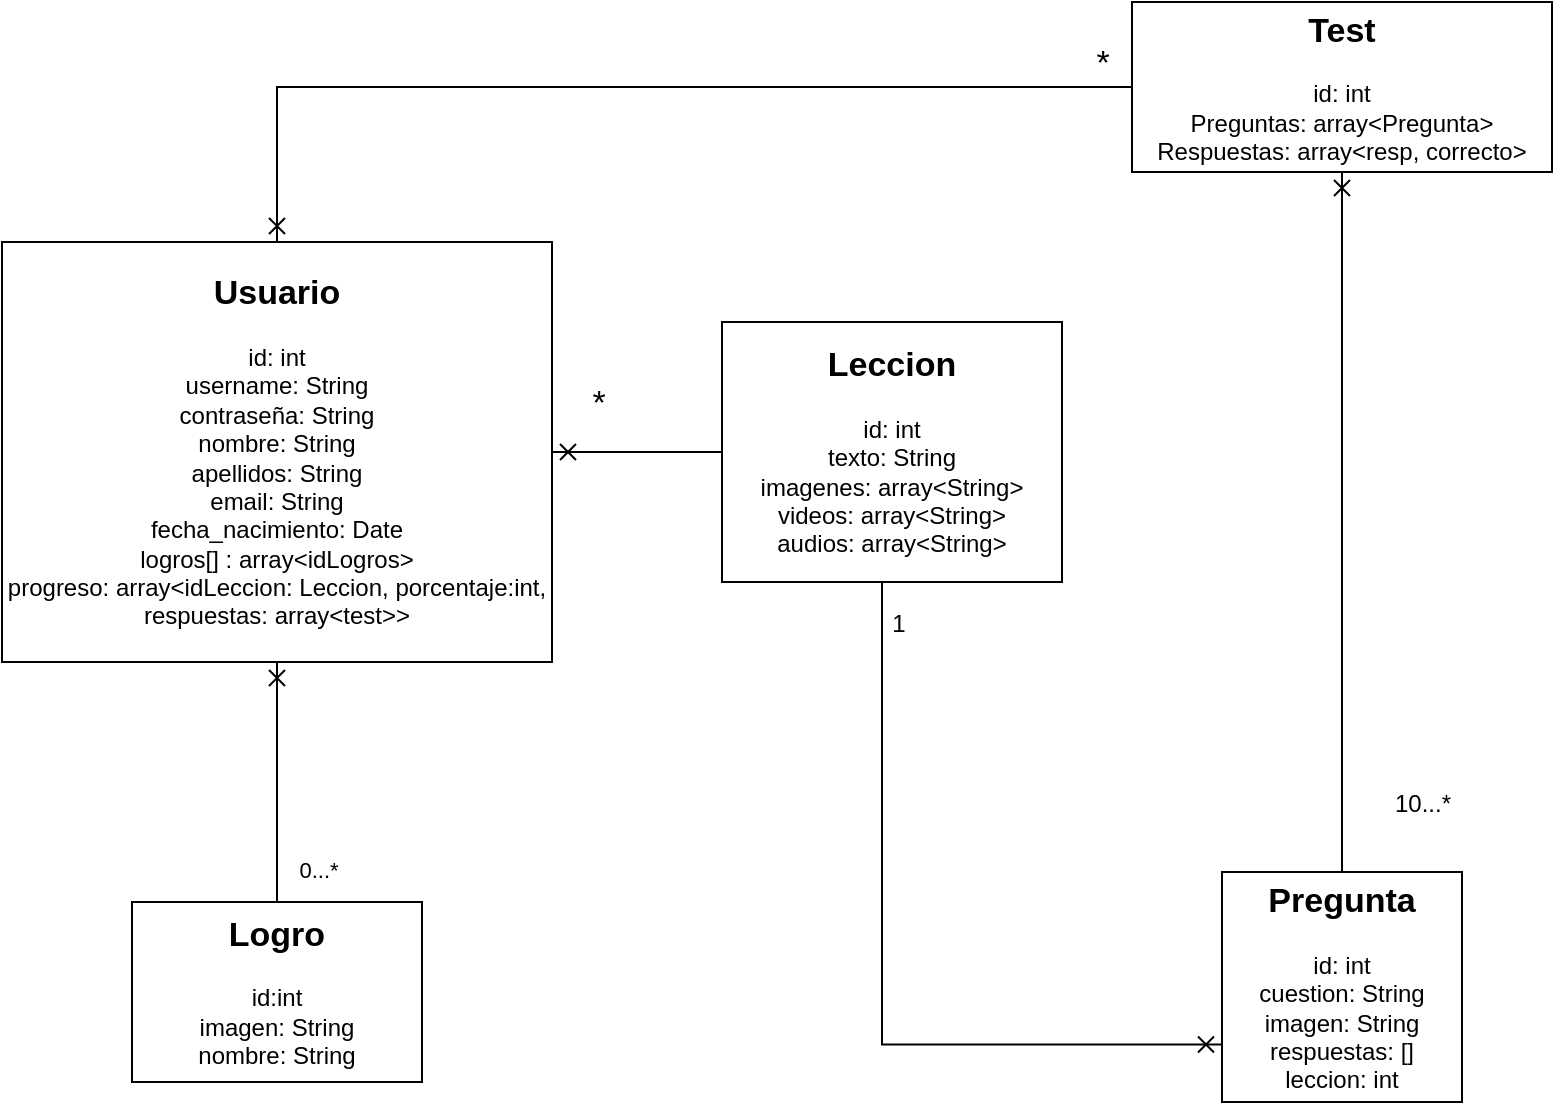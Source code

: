 <mxfile version="20.8.16" type="device" pages="2"><diagram name="Página-1" id="ZZ6dClkCfZn_xDKcWQVo"><mxGraphModel dx="1374" dy="843" grid="1" gridSize="10" guides="1" tooltips="1" connect="1" arrows="1" fold="1" page="1" pageScale="1" pageWidth="827" pageHeight="1169" math="0" shadow="0"><root><mxCell id="0"/><mxCell id="1" parent="0"/><mxCell id="qHuui32W6rcZ0vxPL0ql-9" style="edgeStyle=orthogonalEdgeStyle;rounded=0;orthogonalLoop=1;jettySize=auto;html=1;exitX=0.5;exitY=1;exitDx=0;exitDy=0;endArrow=none;endFill=0;startArrow=cross;startFill=0;" parent="1" source="qHuui32W6rcZ0vxPL0ql-1" target="qHuui32W6rcZ0vxPL0ql-8" edge="1"><mxGeometry relative="1" as="geometry"/></mxCell><mxCell id="qHuui32W6rcZ0vxPL0ql-14" value="0...*" style="edgeLabel;html=1;align=center;verticalAlign=middle;resizable=0;points=[];" parent="qHuui32W6rcZ0vxPL0ql-9" vertex="1" connectable="0"><mxGeometry x="0.643" relative="1" as="geometry"><mxPoint x="20" y="5" as="offset"/></mxGeometry></mxCell><mxCell id="qHuui32W6rcZ0vxPL0ql-26" style="edgeStyle=orthogonalEdgeStyle;rounded=0;orthogonalLoop=1;jettySize=auto;html=1;exitX=1;exitY=0.5;exitDx=0;exitDy=0;entryX=0;entryY=0.5;entryDx=0;entryDy=0;fontSize=17;startArrow=cross;startFill=0;endArrow=none;endFill=0;" parent="1" source="qHuui32W6rcZ0vxPL0ql-1" target="qHuui32W6rcZ0vxPL0ql-7" edge="1"><mxGeometry relative="1" as="geometry"/></mxCell><mxCell id="qHuui32W6rcZ0vxPL0ql-1" value="&lt;b&gt;&lt;font style=&quot;font-size: 17px;&quot;&gt;Usuario&lt;br&gt;&lt;/font&gt;&lt;/b&gt;&lt;br&gt;id: int&lt;br&gt;username: String&lt;br&gt;contraseña: String&lt;br&gt;nombre: String&lt;br&gt;apellidos: String&lt;br&gt;email: String&lt;br&gt;fecha_nacimiento: Date&lt;br&gt;logros[] : array&amp;lt;idLogros&amp;gt;&lt;br&gt;progreso: array&amp;lt;idLeccion: Leccion, porcentaje:int, respuestas: array&amp;lt;test&amp;gt;&amp;gt;" style="rounded=0;whiteSpace=wrap;html=1;" parent="1" vertex="1"><mxGeometry x="20" y="320" width="275" height="210" as="geometry"/></mxCell><mxCell id="qHuui32W6rcZ0vxPL0ql-15" style="edgeStyle=orthogonalEdgeStyle;rounded=0;orthogonalLoop=1;jettySize=auto;html=1;exitX=0.5;exitY=1;exitDx=0;exitDy=0;entryX=0.5;entryY=0;entryDx=0;entryDy=0;fontSize=17;startArrow=cross;startFill=0;endArrow=none;endFill=0;" parent="1" source="qHuui32W6rcZ0vxPL0ql-5" target="qHuui32W6rcZ0vxPL0ql-6" edge="1"><mxGeometry relative="1" as="geometry"><Array as="points"><mxPoint x="690" y="595"/><mxPoint x="690" y="595"/></Array></mxGeometry></mxCell><mxCell id="qHuui32W6rcZ0vxPL0ql-29" value="&lt;font style=&quot;font-size: 12px;&quot;&gt;10...*&lt;/font&gt;" style="edgeLabel;html=1;align=center;verticalAlign=middle;resizable=0;points=[];fontSize=17;" parent="qHuui32W6rcZ0vxPL0ql-15" vertex="1" connectable="0"><mxGeometry x="0.709" y="5" relative="1" as="geometry"><mxPoint x="35" y="16" as="offset"/></mxGeometry></mxCell><mxCell id="qHuui32W6rcZ0vxPL0ql-23" style="edgeStyle=orthogonalEdgeStyle;rounded=0;orthogonalLoop=1;jettySize=auto;html=1;exitX=0;exitY=0.5;exitDx=0;exitDy=0;entryX=0.5;entryY=0;entryDx=0;entryDy=0;fontSize=17;startArrow=none;startFill=0;endArrow=cross;endFill=0;" parent="1" source="qHuui32W6rcZ0vxPL0ql-5" target="qHuui32W6rcZ0vxPL0ql-1" edge="1"><mxGeometry relative="1" as="geometry"><Array as="points"><mxPoint x="158" y="243"/></Array></mxGeometry></mxCell><mxCell id="qHuui32W6rcZ0vxPL0ql-25" value="*" style="edgeLabel;html=1;align=center;verticalAlign=middle;resizable=0;points=[];fontSize=17;" parent="qHuui32W6rcZ0vxPL0ql-23" vertex="1" connectable="0"><mxGeometry x="-0.659" y="3" relative="1" as="geometry"><mxPoint x="-181" y="155" as="offset"/></mxGeometry></mxCell><mxCell id="qHuui32W6rcZ0vxPL0ql-5" value="&lt;font style=&quot;&quot;&gt;&lt;font style=&quot;font-weight: bold; font-size: 17px;&quot;&gt;Test&lt;br&gt;&lt;/font&gt;&lt;br&gt;id: int&lt;br&gt;&lt;/font&gt;&lt;font style=&quot;font-size: 12px;&quot;&gt;Preguntas: array&amp;lt;Pregunta&amp;gt;&lt;br&gt;Respuestas: array&amp;lt;resp, correcto&amp;gt;&lt;br&gt;&lt;/font&gt;" style="rounded=0;whiteSpace=wrap;html=1;" parent="1" vertex="1"><mxGeometry x="585" y="200" width="210" height="85" as="geometry"/></mxCell><mxCell id="qHuui32W6rcZ0vxPL0ql-6" value="&lt;font style=&quot;font-size: 17px;&quot;&gt;&lt;b&gt;Pregunta&lt;br&gt;&lt;/b&gt;&lt;/font&gt;&lt;br&gt;id: int&lt;br&gt;cuestion: String&lt;br&gt;imagen: String&lt;br&gt;respuestas: []&lt;br&gt;leccion: int" style="rounded=0;whiteSpace=wrap;html=1;" parent="1" vertex="1"><mxGeometry x="630" y="635" width="120" height="115" as="geometry"/></mxCell><mxCell id="qHuui32W6rcZ0vxPL0ql-19" style="edgeStyle=orthogonalEdgeStyle;rounded=0;orthogonalLoop=1;jettySize=auto;html=1;exitX=0.5;exitY=1;exitDx=0;exitDy=0;entryX=0;entryY=0.75;entryDx=0;entryDy=0;fontSize=17;startArrow=none;startFill=0;endArrow=cross;endFill=0;" parent="1" source="qHuui32W6rcZ0vxPL0ql-7" target="qHuui32W6rcZ0vxPL0ql-6" edge="1"><mxGeometry relative="1" as="geometry"><Array as="points"><mxPoint x="460" y="480"/><mxPoint x="460" y="721"/></Array></mxGeometry></mxCell><mxCell id="qHuui32W6rcZ0vxPL0ql-30" value="1" style="edgeLabel;html=1;align=center;verticalAlign=middle;resizable=0;points=[];fontSize=12;" parent="qHuui32W6rcZ0vxPL0ql-19" vertex="1" connectable="0"><mxGeometry x="0.772" y="2" relative="1" as="geometry"><mxPoint x="-113" y="-209" as="offset"/></mxGeometry></mxCell><mxCell id="qHuui32W6rcZ0vxPL0ql-7" value="&lt;b&gt;&lt;font style=&quot;font-size: 17px;&quot;&gt;Leccion&lt;br&gt;&lt;/font&gt;&lt;/b&gt;&lt;br&gt;id: int&lt;br&gt;texto: String&lt;br&gt;imagenes: array&amp;lt;String&amp;gt;&lt;br&gt;videos: array&amp;lt;String&amp;gt;&lt;br&gt;audios: array&amp;lt;String&amp;gt;" style="rounded=0;whiteSpace=wrap;html=1;" parent="1" vertex="1"><mxGeometry x="380" y="360" width="170" height="130" as="geometry"/></mxCell><mxCell id="qHuui32W6rcZ0vxPL0ql-8" value="&lt;font style=&quot;&quot;&gt;&lt;b style=&quot;&quot;&gt;&lt;font style=&quot;font-size: 17px;&quot;&gt;Logro&lt;/font&gt;&lt;/b&gt;&lt;br&gt;&lt;br&gt;id:int&lt;br&gt;imagen: String&lt;br&gt;nombre: String&lt;br&gt;&lt;/font&gt;" style="rounded=0;whiteSpace=wrap;html=1;" parent="1" vertex="1"><mxGeometry x="85" y="650" width="145" height="90" as="geometry"/></mxCell><mxCell id="qHuui32W6rcZ0vxPL0ql-27" value="*" style="edgeLabel;html=1;align=center;verticalAlign=middle;resizable=0;points=[];fontSize=17;" parent="1" vertex="1" connectable="0"><mxGeometry x="570" y="230.5" as="geometry"/></mxCell></root></mxGraphModel></diagram><diagram id="Apga52zNW6UQ1Zxy4Vcp" name="Página-2"><mxGraphModel dx="1374" dy="2012" grid="1" gridSize="10" guides="1" tooltips="1" connect="1" arrows="1" fold="1" page="1" pageScale="1" pageWidth="827" pageHeight="1169" math="0" shadow="0"><root><mxCell id="0"/><mxCell id="1" parent="0"/><mxCell id="EVTRxKDhTvtvG0qfJ6VJ-1" style="edgeStyle=orthogonalEdgeStyle;rounded=0;orthogonalLoop=1;jettySize=auto;html=1;exitX=0.5;exitY=1;exitDx=0;exitDy=0;endArrow=none;endFill=0;startArrow=none;startFill=0;dashed=1;" parent="1" source="EVTRxKDhTvtvG0qfJ6VJ-4" target="EVTRxKDhTvtvG0qfJ6VJ-14" edge="1"><mxGeometry relative="1" as="geometry"/></mxCell><mxCell id="T89wu9Cn5Sau_PDMXtR--2" style="edgeStyle=orthogonalEdgeStyle;rounded=0;orthogonalLoop=1;jettySize=auto;html=1;exitX=0.5;exitY=0;exitDx=0;exitDy=0;entryX=0;entryY=0.5;entryDx=0;entryDy=0;fontFamily=Verdana;fontSize=28;dashed=1;endArrow=none;endFill=0;" parent="1" source="EVTRxKDhTvtvG0qfJ6VJ-4" target="T89wu9Cn5Sau_PDMXtR--1" edge="1"><mxGeometry relative="1" as="geometry"/></mxCell><mxCell id="EVTRxKDhTvtvG0qfJ6VJ-4" value="&lt;b style=&quot;font-size: 20px;&quot;&gt;&lt;font style=&quot;font-size: 20px;&quot;&gt;UsuarioCollection&lt;br&gt;&lt;/font&gt;&lt;/b&gt;&lt;br&gt;&lt;div style=&quot;text-align: justify; font-size: 15px;&quot;&gt;&lt;span style=&quot;background-color: initial;&quot;&gt;&lt;font style=&quot;font-size: 15px;&quot;&gt;id: int&lt;/font&gt;&lt;/span&gt;&lt;/div&gt;&lt;div style=&quot;text-align: justify; font-size: 15px;&quot;&gt;&lt;span style=&quot;background-color: initial;&quot;&gt;&lt;font style=&quot;font-size: 15px;&quot;&gt;username: String&lt;/font&gt;&lt;/span&gt;&lt;/div&gt;&lt;div style=&quot;text-align: justify; font-size: 15px;&quot;&gt;&lt;span style=&quot;background-color: initial;&quot;&gt;&lt;font style=&quot;font-size: 15px;&quot;&gt;rol: String&lt;/font&gt;&lt;/span&gt;&lt;/div&gt;&lt;div style=&quot;text-align: justify; font-size: 15px;&quot;&gt;&lt;span style=&quot;background-color: initial;&quot;&gt;&lt;font style=&quot;font-size: 15px;&quot;&gt;imagen: String&lt;/font&gt;&lt;/span&gt;&lt;/div&gt;&lt;div style=&quot;text-align: justify; font-size: 15px;&quot;&gt;&lt;span style=&quot;background-color: initial;&quot;&gt;&lt;font style=&quot;font-size: 15px;&quot;&gt;contraseña: String&lt;/font&gt;&lt;/span&gt;&lt;/div&gt;&lt;div style=&quot;text-align: justify; font-size: 15px;&quot;&gt;&lt;span style=&quot;background-color: initial;&quot;&gt;&lt;font style=&quot;font-size: 15px;&quot;&gt;nombre: String&lt;/font&gt;&lt;/span&gt;&lt;/div&gt;&lt;div style=&quot;text-align: justify; font-size: 15px;&quot;&gt;&lt;span style=&quot;background-color: initial;&quot;&gt;&lt;font style=&quot;font-size: 15px;&quot;&gt;apellidos: String&lt;/font&gt;&lt;/span&gt;&lt;/div&gt;&lt;div style=&quot;text-align: justify; font-size: 15px;&quot;&gt;&lt;span style=&quot;background-color: initial;&quot;&gt;&lt;font style=&quot;font-size: 15px;&quot;&gt;email: String&lt;/font&gt;&lt;/span&gt;&lt;/div&gt;&lt;div style=&quot;text-align: justify; font-size: 15px;&quot;&gt;&lt;span style=&quot;background-color: initial;&quot;&gt;&lt;font style=&quot;font-size: 15px;&quot;&gt;fecha_creacion: Date&lt;/font&gt;&lt;/span&gt;&lt;/div&gt;&lt;div style=&quot;text-align: justify; font-size: 15px;&quot;&gt;&lt;span style=&quot;background-color: initial;&quot;&gt;&lt;font style=&quot;font-size: 15px;&quot;&gt;fecha_nacimiento: Date&lt;/font&gt;&lt;/span&gt;&lt;/div&gt;&lt;div style=&quot;text-align: justify; font-size: 15px;&quot;&gt;&lt;span style=&quot;background-color: initial;&quot;&gt;&lt;font style=&quot;font-size: 15px;&quot;&gt;logros[] : array&amp;lt;idLogro&amp;gt;&lt;/font&gt;&lt;/span&gt;&lt;/div&gt;&lt;div style=&quot;text-align: justify; font-size: 15px;&quot;&gt;&lt;span style=&quot;background-color: initial;&quot;&gt;&lt;font style=&quot;font-size: 15px;&quot;&gt;progresoId: int&lt;/font&gt;&lt;/span&gt;&lt;/div&gt;" style="rounded=1;whiteSpace=wrap;html=1;fillColor=#dae8fc;strokeColor=#6c8ebf;" parent="1" vertex="1"><mxGeometry x="22" y="285" width="290" height="310" as="geometry"/></mxCell><mxCell id="EVTRxKDhTvtvG0qfJ6VJ-5" style="edgeStyle=orthogonalEdgeStyle;rounded=0;orthogonalLoop=1;jettySize=auto;html=1;exitX=0.5;exitY=1;exitDx=0;exitDy=0;entryX=0.5;entryY=0;entryDx=0;entryDy=0;fontSize=17;startArrow=none;startFill=0;endArrow=none;endFill=0;dashed=1;" parent="1" source="EVTRxKDhTvtvG0qfJ6VJ-9" target="EVTRxKDhTvtvG0qfJ6VJ-10" edge="1"><mxGeometry relative="1" as="geometry"/></mxCell><mxCell id="T89wu9Cn5Sau_PDMXtR--4" style="edgeStyle=orthogonalEdgeStyle;rounded=0;orthogonalLoop=1;jettySize=auto;html=1;exitX=0;exitY=0.5;exitDx=0;exitDy=0;entryX=0.5;entryY=0;entryDx=0;entryDy=0;dashed=1;fontFamily=Verdana;fontSize=28;endArrow=none;endFill=0;" parent="1" source="EVTRxKDhTvtvG0qfJ6VJ-9" target="EVTRxKDhTvtvG0qfJ6VJ-13" edge="1"><mxGeometry relative="1" as="geometry"><Array as="points"><mxPoint x="783" y="280"/><mxPoint x="550" y="280"/></Array></mxGeometry></mxCell><mxCell id="EVTRxKDhTvtvG0qfJ6VJ-9" value="&lt;font style=&quot;&quot;&gt;&lt;font style=&quot;font-weight: bold;&quot;&gt;&lt;font style=&quot;font-size: 20px;&quot;&gt;TestCollection&lt;/font&gt;&lt;br&gt;&lt;/font&gt;&lt;br&gt;&lt;div style=&quot;font-size: 15px; text-align: justify;&quot;&gt;&lt;span style=&quot;background-color: initial;&quot;&gt;id: int&lt;/span&gt;&lt;/div&gt;&lt;div style=&quot;font-size: 15px; text-align: justify;&quot;&gt;&lt;span style=&quot;background-color: initial;&quot;&gt;leccion_id: int&lt;/span&gt;&lt;/div&gt;&lt;div style=&quot;font-size: 15px; text-align: justify;&quot;&gt;&lt;span style=&quot;background-color: initial;&quot;&gt;Preguntas: [&lt;/span&gt;&lt;/div&gt;&lt;div style=&quot;font-size: 15px; text-align: justify;&quot;&gt;&lt;span style=&quot;background-color: initial;&quot;&gt;&amp;nbsp; &amp;nbsp; &amp;nbsp; pregunta_id: int&lt;/span&gt;&lt;/div&gt;&lt;div style=&quot;font-size: 15px; text-align: justify;&quot;&gt;&lt;span style=&quot;background-color: initial;&quot;&gt;&amp;nbsp; &amp;nbsp; &amp;nbsp; respuesta: string&lt;/span&gt;&lt;/div&gt;&lt;div style=&quot;font-size: 15px; text-align: justify;&quot;&gt;&lt;span style=&quot;background-color: initial;&quot;&gt;&amp;nbsp; &amp;nbsp; &amp;nbsp; acertada: boolean&lt;/span&gt;&lt;/div&gt;&lt;div style=&quot;font-size: 15px; text-align: justify;&quot;&gt;]&lt;/div&gt;&lt;/font&gt;" style="rounded=1;whiteSpace=wrap;html=1;fillColor=#dae8fc;strokeColor=#6c8ebf;" parent="1" vertex="1"><mxGeometry x="782.5" y="210" width="210" height="220" as="geometry"/></mxCell><mxCell id="EVTRxKDhTvtvG0qfJ6VJ-10" value="&lt;font style=&quot;&quot;&gt;&lt;b style=&quot;&quot;&gt;&lt;font style=&quot;font-size: 20px;&quot;&gt;PreguntaCollection&lt;/font&gt;&lt;br&gt;&lt;/b&gt;&lt;/font&gt;&lt;br&gt;&lt;div style=&quot;text-align: justify;&quot;&gt;&lt;span style=&quot;font-size: 15px; background-color: initial;&quot;&gt;id: int&lt;/span&gt;&lt;/div&gt;&lt;font style=&quot;font-size: 15px;&quot;&gt;&lt;div style=&quot;text-align: justify;&quot;&gt;&lt;span style=&quot;background-color: initial;&quot;&gt;tipo: int&lt;/span&gt;&lt;/div&gt;&lt;div style=&quot;text-align: justify;&quot;&gt;&lt;span style=&quot;background-color: initial;&quot;&gt;cuestion: String&lt;/span&gt;&lt;/div&gt;&lt;div style=&quot;text-align: justify;&quot;&gt;&lt;span style=&quot;background-color: initial;&quot;&gt;imagen: String&lt;/span&gt;&lt;/div&gt;&lt;div style=&quot;text-align: justify;&quot;&gt;&lt;span style=&quot;background-color: initial;&quot;&gt;opciones: array&amp;lt;string&amp;gt;&lt;/span&gt;&lt;/div&gt;&lt;div style=&quot;text-align: justify;&quot;&gt;&lt;span style=&quot;background-color: initial;&quot;&gt;respuestascorrectas: array&amp;lt;string&amp;gt;&lt;/span&gt;&lt;/div&gt;&lt;/font&gt;" style="rounded=1;whiteSpace=wrap;html=1;fillColor=#dae8fc;strokeColor=#6c8ebf;" parent="1" vertex="1"><mxGeometry x="757.5" y="521.37" width="260" height="205.75" as="geometry"/></mxCell><mxCell id="EVTRxKDhTvtvG0qfJ6VJ-11" style="edgeStyle=orthogonalEdgeStyle;rounded=0;orthogonalLoop=1;jettySize=auto;html=1;fontSize=17;startArrow=none;startFill=0;endArrow=none;endFill=0;dashed=1;exitX=1;exitY=0.5;exitDx=0;exitDy=0;entryX=0;entryY=0.5;entryDx=0;entryDy=0;" parent="1" source="EVTRxKDhTvtvG0qfJ6VJ-13" target="EVTRxKDhTvtvG0qfJ6VJ-10" edge="1"><mxGeometry relative="1" as="geometry"><Array as="points"/><mxPoint x="540.75" y="665" as="sourcePoint"/><mxPoint x="685.75" y="600" as="targetPoint"/></mxGeometry></mxCell><mxCell id="EVTRxKDhTvtvG0qfJ6VJ-13" value="&lt;b style=&quot;font-size: 20px;&quot;&gt;&lt;font style=&quot;font-size: 20px;&quot;&gt;LeccionCollection&lt;br&gt;&lt;/font&gt;&lt;/b&gt;&lt;br&gt;&lt;div style=&quot;text-align: justify;&quot;&gt;&lt;span style=&quot;font-size: 15px; background-color: initial;&quot;&gt;id: int&lt;/span&gt;&lt;/div&gt;&lt;font style=&quot;font-size: 15px;&quot;&gt;&lt;div style=&quot;text-align: justify;&quot;&gt;&lt;span style=&quot;background-color: initial;&quot;&gt;titulo: String&lt;/span&gt;&lt;/div&gt;&lt;div style=&quot;text-align: justify;&quot;&gt;&lt;span style=&quot;background-color: initial;&quot;&gt;img_pantalla: String&lt;/span&gt;&lt;/div&gt;&lt;div style=&quot;text-align: justify;&quot;&gt;&lt;span style=&quot;background-color: initial;&quot;&gt;texto: String&lt;/span&gt;&lt;/div&gt;&lt;div style=&quot;text-align: justify;&quot;&gt;&lt;span style=&quot;background-color: initial;&quot;&gt;imagenes: array&amp;lt;String&amp;gt;&lt;/span&gt;&lt;/div&gt;&lt;div style=&quot;text-align: justify;&quot;&gt;&lt;span style=&quot;background-color: initial;&quot;&gt;videos: array&amp;lt;String&amp;gt;&lt;/span&gt;&lt;/div&gt;&lt;div style=&quot;text-align: justify;&quot;&gt;&lt;span style=&quot;background-color: initial;&quot;&gt;audios: array&amp;lt;String&amp;gt;&lt;/span&gt;&lt;/div&gt;&lt;div style=&quot;text-align: justify;&quot;&gt;&lt;span style=&quot;background-color: initial;&quot;&gt;preguntas: array&amp;lt;idPregunta&amp;gt;&lt;/span&gt;&lt;/div&gt;&lt;/font&gt;" style="rounded=1;whiteSpace=wrap;html=1;fillColor=#dae8fc;strokeColor=#6c8ebf;" parent="1" vertex="1"><mxGeometry x="440" y="508" width="220" height="232.5" as="geometry"/></mxCell><mxCell id="EVTRxKDhTvtvG0qfJ6VJ-14" value="&lt;font style=&quot;font-size: 15px;&quot;&gt;&lt;b style=&quot;&quot;&gt;&lt;font style=&quot;font-size: 20px;&quot;&gt;LogroCollection&lt;/font&gt;&lt;/b&gt;&lt;br&gt;&lt;br&gt;&lt;div style=&quot;text-align: justify;&quot;&gt;&lt;span style=&quot;background-color: initial;&quot;&gt;id:int&lt;/span&gt;&lt;/div&gt;&lt;div style=&quot;text-align: justify;&quot;&gt;&lt;span style=&quot;background-color: initial;&quot;&gt;imagen: String&lt;/span&gt;&lt;/div&gt;&lt;div style=&quot;text-align: justify;&quot;&gt;&lt;span style=&quot;background-color: initial;&quot;&gt;nombre: String&lt;/span&gt;&lt;/div&gt;&lt;div style=&quot;text-align: justify;&quot;&gt;&lt;span style=&quot;background-color: initial;&quot;&gt;descripcion: String&lt;/span&gt;&lt;/div&gt;&lt;/font&gt;" style="rounded=1;whiteSpace=wrap;html=1;fillColor=#dae8fc;strokeColor=#6c8ebf;" parent="1" vertex="1"><mxGeometry x="64.12" y="674.25" width="205.75" height="160" as="geometry"/></mxCell><mxCell id="T89wu9Cn5Sau_PDMXtR--3" style="edgeStyle=orthogonalEdgeStyle;rounded=0;orthogonalLoop=1;jettySize=auto;html=1;dashed=1;fontFamily=Verdana;fontSize=28;endArrow=none;endFill=0;" parent="1" target="EVTRxKDhTvtvG0qfJ6VJ-13" edge="1"><mxGeometry relative="1" as="geometry"><mxPoint x="400" y="190" as="sourcePoint"/><Array as="points"><mxPoint x="400" y="180"/><mxPoint x="400" y="624"/></Array></mxGeometry></mxCell><mxCell id="T89wu9Cn5Sau_PDMXtR--5" style="edgeStyle=orthogonalEdgeStyle;rounded=0;orthogonalLoop=1;jettySize=auto;html=1;exitX=1;exitY=0.5;exitDx=0;exitDy=0;entryX=0.5;entryY=0;entryDx=0;entryDy=0;dashed=1;fontFamily=Verdana;fontSize=28;endArrow=none;endFill=0;" parent="1" source="T89wu9Cn5Sau_PDMXtR--1" target="EVTRxKDhTvtvG0qfJ6VJ-9" edge="1"><mxGeometry relative="1" as="geometry"/></mxCell><mxCell id="T89wu9Cn5Sau_PDMXtR--1" value="&lt;div style=&quot;text-align: justify;&quot;&gt;&lt;br&gt;&lt;/div&gt;" style="rounded=1;whiteSpace=wrap;html=1;fillColor=#dae8fc;strokeColor=#6c8ebf;" parent="1" vertex="1"><mxGeometry x="309.75" y="-80" width="290" height="260" as="geometry"/></mxCell><mxCell id="T89wu9Cn5Sau_PDMXtR--11" value="&lt;div style=&quot;text-align: center; border-color: var(--border-color); color: rgb(0, 0, 0); font-size: 20px; font-variant-ligatures: normal; font-variant-caps: normal; font-weight: 400; letter-spacing: normal; orphans: 2; text-indent: 0px; text-transform: none; widows: 2; word-spacing: 0px; -webkit-text-stroke-width: 0px; text-decoration-thickness: initial; text-decoration-style: initial; text-decoration-color: initial; font-family: Helvetica;&quot;&gt;&lt;br&gt;&lt;/div&gt;&lt;div style=&quot;border-color: var(--border-color); color: rgb(0, 0, 0); font-size: 20px; font-variant-ligatures: normal; font-variant-caps: normal; font-weight: 400; letter-spacing: normal; orphans: 2; text-indent: 0px; text-transform: none; widows: 2; word-spacing: 0px; -webkit-text-stroke-width: 0px; text-decoration-thickness: initial; text-decoration-style: initial; text-decoration-color: initial; font-family: Helvetica;&quot;&gt;&lt;span style=&quot;background-color: initial; font-size: 15px;&quot;&gt;id:int&lt;/span&gt;&lt;/div&gt;&lt;font style=&quot;border-color: var(--border-color); font-style: normal; font-variant-ligatures: normal; font-variant-caps: normal; font-weight: 400; letter-spacing: normal; orphans: 2; text-indent: 0px; text-transform: none; widows: 2; word-spacing: 0px; -webkit-text-stroke-width: 0px; text-decoration-thickness: initial; text-decoration-style: initial; text-decoration-color: initial; font-family: Helvetica; font-size: 15px;&quot;&gt;&lt;div style=&quot;color: rgb(0, 0, 0); border-color: var(--border-color);&quot;&gt;&lt;span style=&quot;border-color: var(--border-color);&quot;&gt;id_usuario: int&lt;/span&gt;&lt;/div&gt;&lt;div style=&quot;color: rgb(0, 0, 0); border-color: var(--border-color);&quot;&gt;&lt;span style=&quot;border-color: var(--border-color);&quot;&gt;progreso_lecciones: [&lt;/span&gt;&lt;/div&gt;&lt;div style=&quot;color: rgb(0, 0, 0); border-color: var(--border-color); text-align: justify;&quot;&gt;&lt;span style=&quot;border-color: var(--border-color);&quot;&gt;&amp;nbsp; &amp;nbsp; leccion_id: int&lt;/span&gt;&lt;/div&gt;&lt;div style=&quot;color: rgb(0, 0, 0); border-color: var(--border-color); text-align: justify;&quot;&gt;&lt;span style=&quot;border-color: var(--border-color);&quot;&gt;&amp;nbsp; &amp;nbsp; completado: boolean&lt;/span&gt;&lt;/div&gt;&lt;div style=&quot;border-color: var(--border-color); text-align: justify;&quot;&gt;&lt;span style=&quot;border-color: var(--border-color);&quot;&gt;&amp;nbsp; &amp;nbsp; tests: [&lt;/span&gt;&lt;/div&gt;&lt;div style=&quot;color: rgb(0, 0, 0); border-color: var(--border-color); text-align: justify;&quot;&gt;&lt;span style=&quot;border-color: var(--border-color);&quot;&gt;&amp;nbsp; &amp;nbsp; &amp;nbsp; &amp;nbsp; &amp;nbsp;test_id : int&lt;/span&gt;&lt;/div&gt;&lt;div style=&quot;color: rgb(0, 0, 0); border-color: var(--border-color); text-align: justify;&quot;&gt;&lt;span style=&quot;border-color: var(--border-color);&quot;&gt;&amp;nbsp; &amp;nbsp; &amp;nbsp; &amp;nbsp; &amp;nbsp;puntuacion : int&lt;/span&gt;&lt;/div&gt;&lt;div style=&quot;color: rgb(0, 0, 0); border-color: var(--border-color); text-align: justify;&quot;&gt;&lt;span style=&quot;border-color: var(--border-color);&quot;&gt;&amp;nbsp; &amp;nbsp; ]&lt;/span&gt;&lt;/div&gt;&lt;div style=&quot;color: rgb(0, 0, 0); border-color: var(--border-color); text-align: justify;&quot;&gt;&lt;span style=&quot;border-color: var(--border-color);&quot;&gt;]&lt;/span&gt;&lt;/div&gt;&lt;/font&gt;" style="text;whiteSpace=wrap;html=1;fontSize=20;fontFamily=Verdana;" parent="1" vertex="1"><mxGeometry x="329.75" y="-60" width="250" height="230" as="geometry"/></mxCell><mxCell id="T89wu9Cn5Sau_PDMXtR--12" value="&lt;div style=&quot;border-color: var(--border-color); color: rgb(0, 0, 0); font-size: 20px; font-style: normal; font-variant-ligatures: normal; font-variant-caps: normal; font-weight: 400; letter-spacing: normal; orphans: 2; text-indent: 0px; text-transform: none; widows: 2; word-spacing: 0px; -webkit-text-stroke-width: 0px; text-decoration-thickness: initial; text-decoration-style: initial; text-decoration-color: initial; text-align: center; font-family: Helvetica;&quot;&gt;&lt;b style=&quot;border-color: var(--border-color);&quot;&gt;&lt;font style=&quot;border-color: var(--border-color); font-size: 20px;&quot;&gt;ProgresoCollection&lt;/font&gt;&lt;/b&gt;&lt;/div&gt;" style="text;whiteSpace=wrap;html=1;fontSize=20;fontFamily=Verdana;fontColor=#000000;" parent="1" vertex="1"><mxGeometry x="359.75" y="-70" width="220" height="70" as="geometry"/></mxCell></root></mxGraphModel></diagram></mxfile>